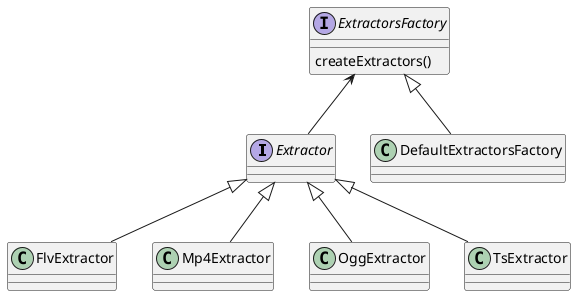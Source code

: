 @startuml
'Extracts media data from a container format
interface Extractor
class FlvExtractor
class Mp4Extractor
class OggExtractor
class TsExtractor

interface ExtractorsFactory {
    createExtractors()
}
class DefaultExtractorsFactory

Extractor <|-- FlvExtractor
Extractor <|-- Mp4Extractor
Extractor <|-- OggExtractor
Extractor <|-- TsExtractor

ExtractorsFactory <|-- DefaultExtractorsFactory
ExtractorsFactory <-- Extractor
@enduml